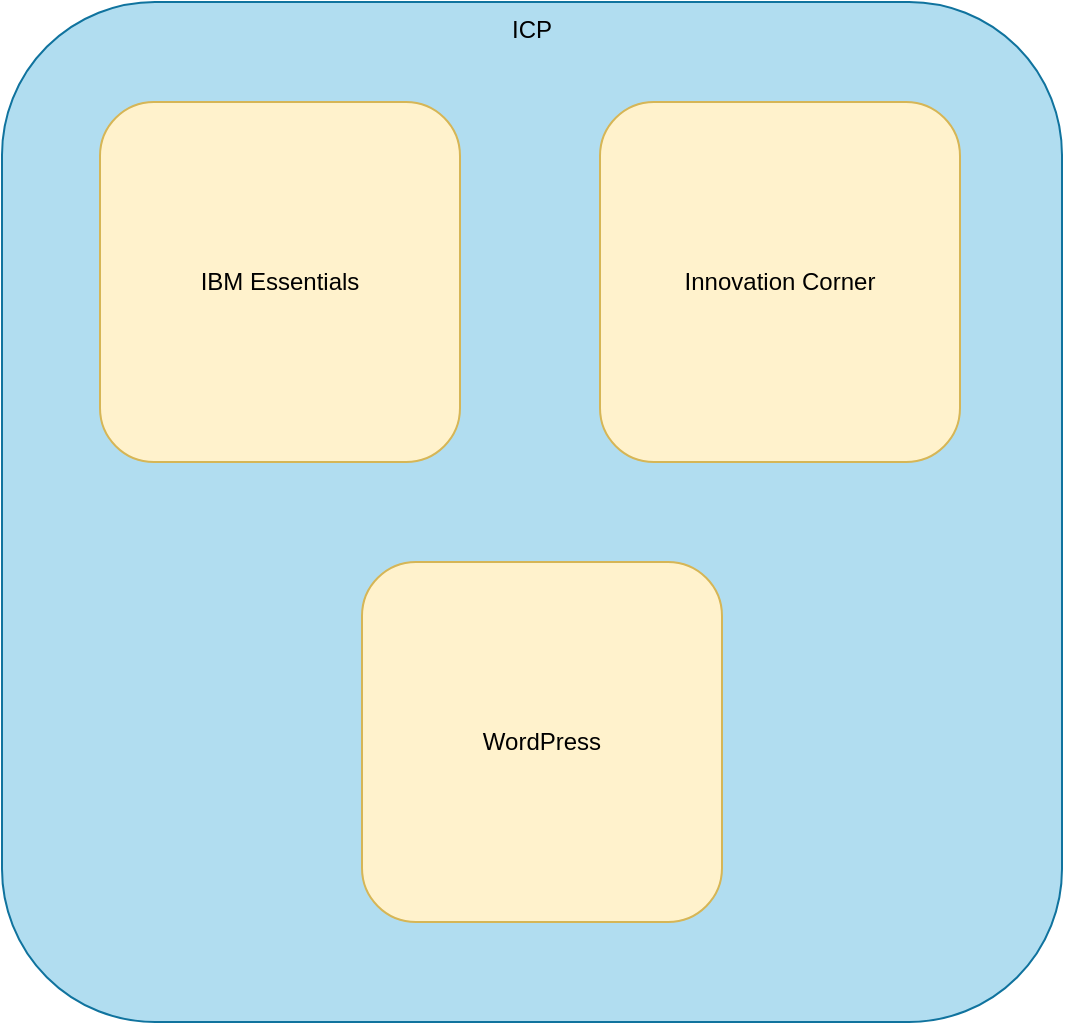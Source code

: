 <mxfile version="13.10.8" type="github">
  <diagram id="UiBAD5GZToGDINsmSXcJ" name="Page-1">
    <mxGraphModel dx="946" dy="516" grid="1" gridSize="10" guides="1" tooltips="1" connect="1" arrows="1" fold="1" page="1" pageScale="1" pageWidth="850" pageHeight="1100" math="0" shadow="0">
      <root>
        <mxCell id="0" />
        <mxCell id="1" parent="0" />
        <mxCell id="LfRqxSiJlln_DhOymT-F-1" value="ICP" style="rounded=1;whiteSpace=wrap;html=1;verticalAlign=top;fillColor=#b1ddf0;strokeColor=#10739e;" vertex="1" parent="1">
          <mxGeometry x="210" y="110" width="530" height="510" as="geometry" />
        </mxCell>
        <mxCell id="LfRqxSiJlln_DhOymT-F-2" value="Innovation Corner" style="rounded=1;whiteSpace=wrap;html=1;verticalAlign=middle;fillColor=#fff2cc;strokeColor=#d6b656;" vertex="1" parent="1">
          <mxGeometry x="509" y="160" width="180" height="180" as="geometry" />
        </mxCell>
        <mxCell id="LfRqxSiJlln_DhOymT-F-3" value="IBM Essentials" style="rounded=1;whiteSpace=wrap;html=1;verticalAlign=middle;fillColor=#fff2cc;strokeColor=#d6b656;" vertex="1" parent="1">
          <mxGeometry x="259" y="160" width="180" height="180" as="geometry" />
        </mxCell>
        <mxCell id="LfRqxSiJlln_DhOymT-F-4" value="WordPress" style="rounded=1;whiteSpace=wrap;html=1;verticalAlign=middle;fillColor=#fff2cc;strokeColor=#d6b656;" vertex="1" parent="1">
          <mxGeometry x="390" y="390" width="180" height="180" as="geometry" />
        </mxCell>
      </root>
    </mxGraphModel>
  </diagram>
</mxfile>
